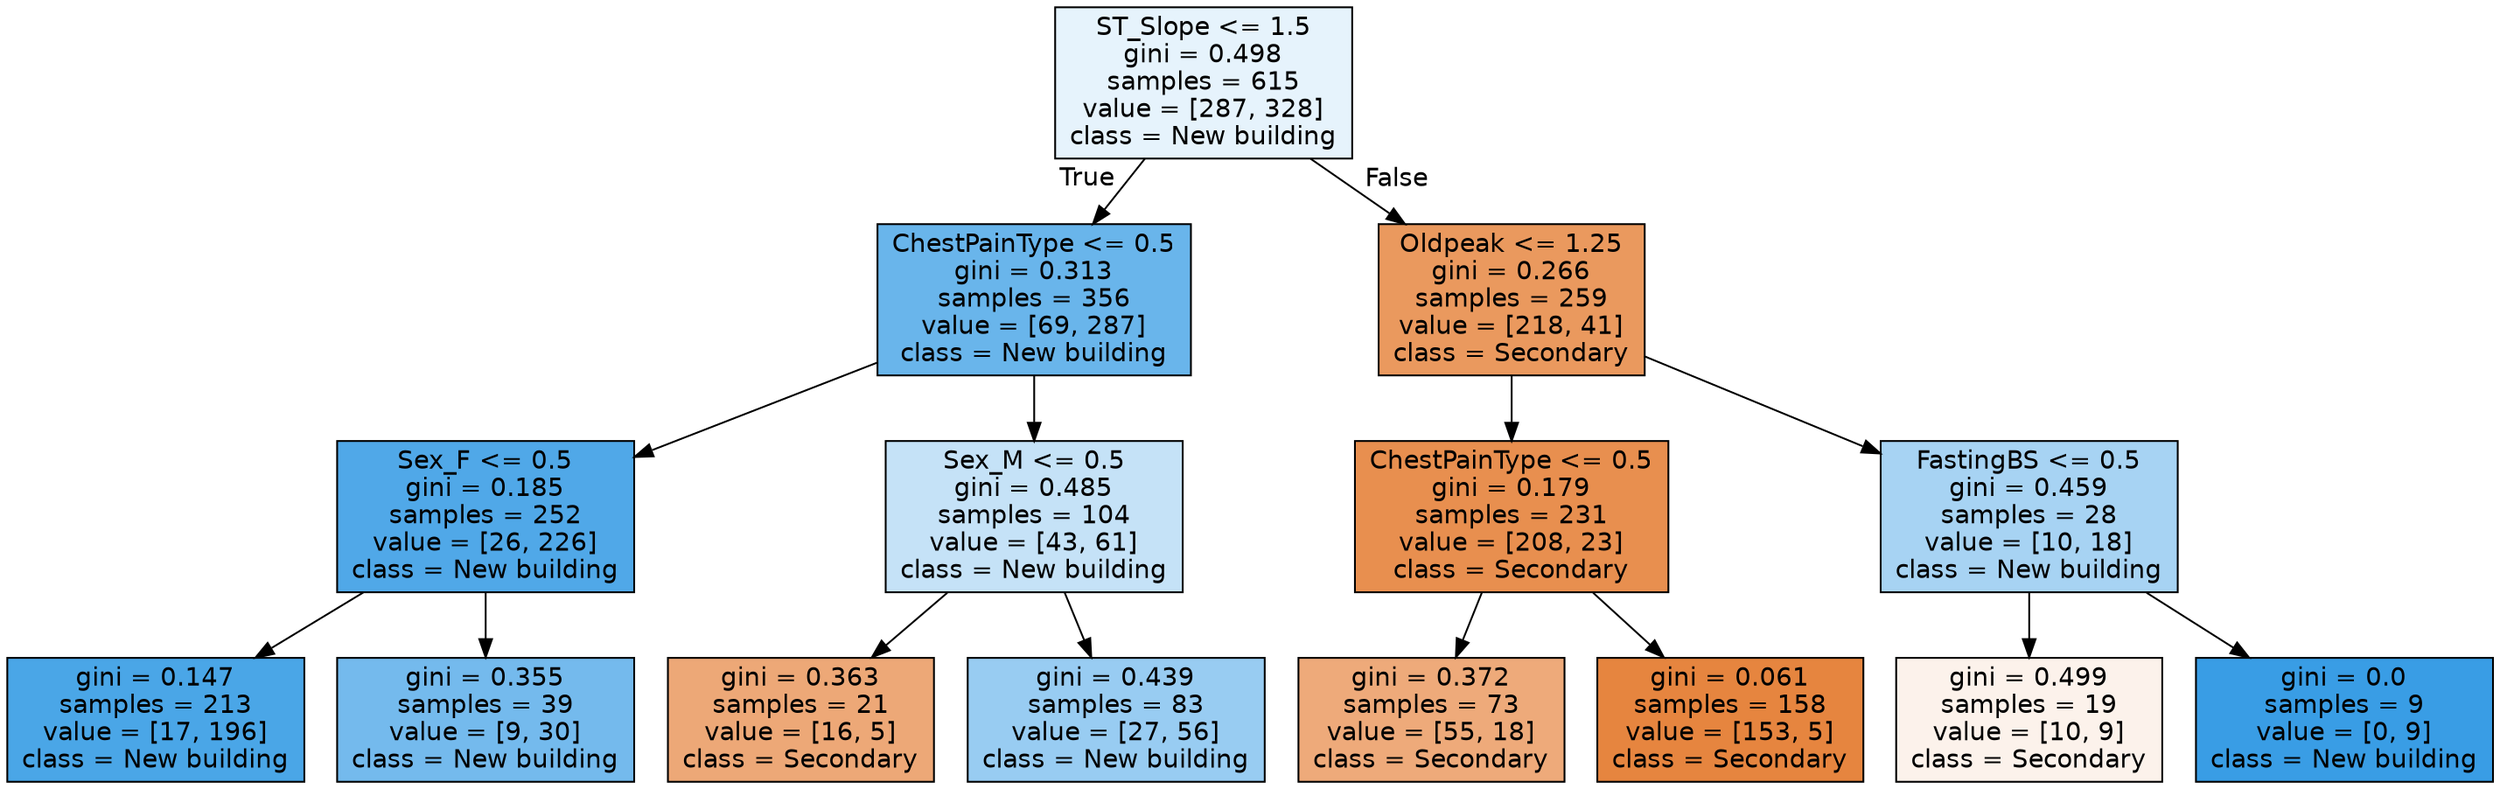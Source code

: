 digraph Tree {
node [shape=box, style="filled", color="black", fontname="helvetica"] ;
edge [fontname="helvetica"] ;
0 [label="ST_Slope <= 1.5\ngini = 0.498\nsamples = 615\nvalue = [287, 328]\nclass = New building", fillcolor="#e6f3fc"] ;
1 [label="ChestPainType <= 0.5\ngini = 0.313\nsamples = 356\nvalue = [69, 287]\nclass = New building", fillcolor="#69b5eb"] ;
0 -> 1 [labeldistance=2.5, labelangle=45, headlabel="True"] ;
2 [label="Sex_F <= 0.5\ngini = 0.185\nsamples = 252\nvalue = [26, 226]\nclass = New building", fillcolor="#50a8e8"] ;
1 -> 2 ;
3 [label="gini = 0.147\nsamples = 213\nvalue = [17, 196]\nclass = New building", fillcolor="#4aa6e7"] ;
2 -> 3 ;
4 [label="gini = 0.355\nsamples = 39\nvalue = [9, 30]\nclass = New building", fillcolor="#74baed"] ;
2 -> 4 ;
5 [label="Sex_M <= 0.5\ngini = 0.485\nsamples = 104\nvalue = [43, 61]\nclass = New building", fillcolor="#c5e2f7"] ;
1 -> 5 ;
6 [label="gini = 0.363\nsamples = 21\nvalue = [16, 5]\nclass = Secondary", fillcolor="#eda877"] ;
5 -> 6 ;
7 [label="gini = 0.439\nsamples = 83\nvalue = [27, 56]\nclass = New building", fillcolor="#98ccf2"] ;
5 -> 7 ;
8 [label="Oldpeak <= 1.25\ngini = 0.266\nsamples = 259\nvalue = [218, 41]\nclass = Secondary", fillcolor="#ea995e"] ;
0 -> 8 [labeldistance=2.5, labelangle=-45, headlabel="False"] ;
9 [label="ChestPainType <= 0.5\ngini = 0.179\nsamples = 231\nvalue = [208, 23]\nclass = Secondary", fillcolor="#e88f4f"] ;
8 -> 9 ;
10 [label="gini = 0.372\nsamples = 73\nvalue = [55, 18]\nclass = Secondary", fillcolor="#eeaa7a"] ;
9 -> 10 ;
11 [label="gini = 0.061\nsamples = 158\nvalue = [153, 5]\nclass = Secondary", fillcolor="#e6853f"] ;
9 -> 11 ;
12 [label="FastingBS <= 0.5\ngini = 0.459\nsamples = 28\nvalue = [10, 18]\nclass = New building", fillcolor="#a7d3f3"] ;
8 -> 12 ;
13 [label="gini = 0.499\nsamples = 19\nvalue = [10, 9]\nclass = Secondary", fillcolor="#fcf2eb"] ;
12 -> 13 ;
14 [label="gini = 0.0\nsamples = 9\nvalue = [0, 9]\nclass = New building", fillcolor="#399de5"] ;
12 -> 14 ;
}